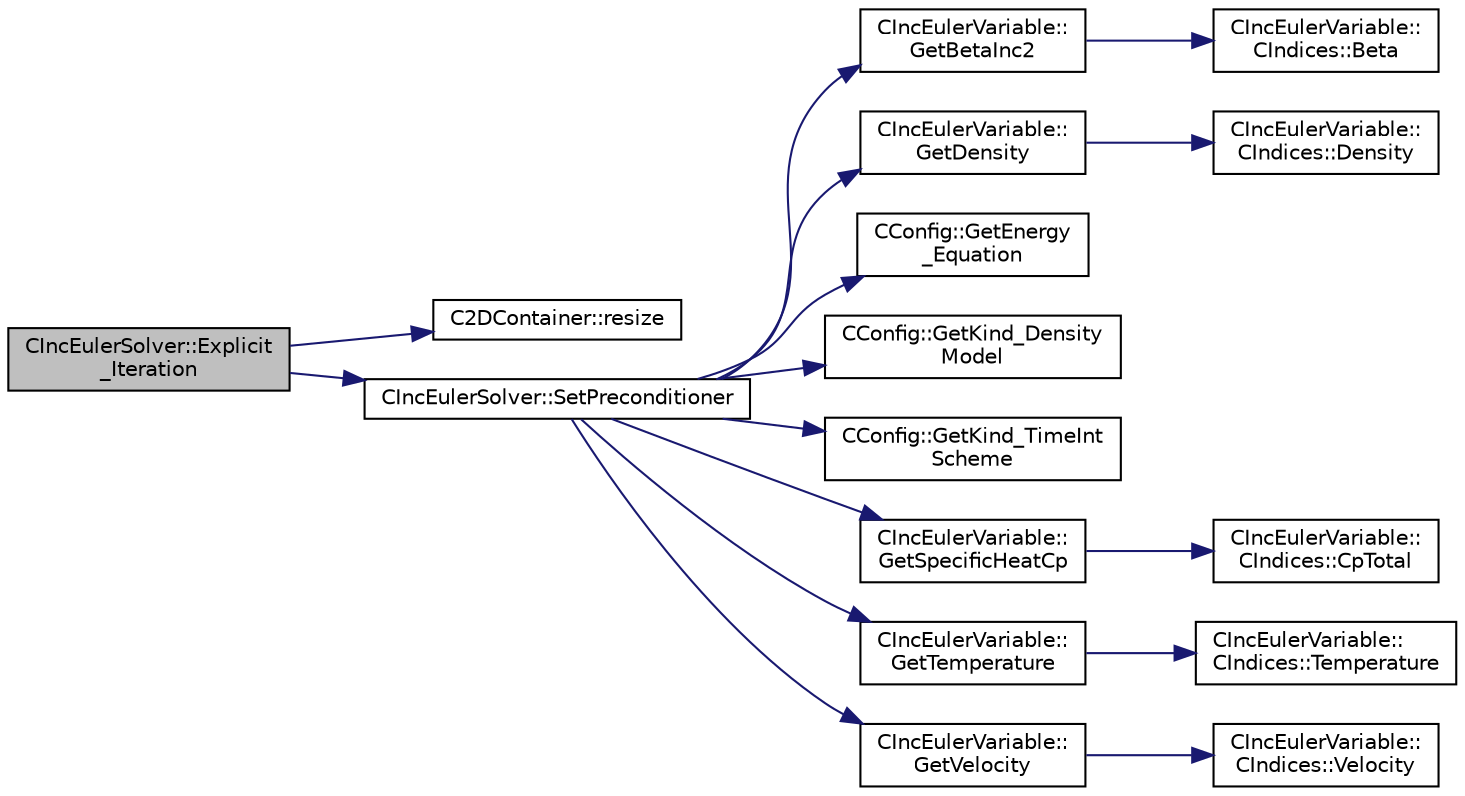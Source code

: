 digraph "CIncEulerSolver::Explicit_Iteration"
{
 // LATEX_PDF_SIZE
  edge [fontname="Helvetica",fontsize="10",labelfontname="Helvetica",labelfontsize="10"];
  node [fontname="Helvetica",fontsize="10",shape=record];
  rankdir="LR";
  Node1 [label="CIncEulerSolver::Explicit\l_Iteration",height=0.2,width=0.4,color="black", fillcolor="grey75", style="filled", fontcolor="black",tooltip="Generic implementation of explicit iterations with preconditioner."];
  Node1 -> Node2 [color="midnightblue",fontsize="10",style="solid",fontname="Helvetica"];
  Node2 [label="C2DContainer::resize",height=0.2,width=0.4,color="black", fillcolor="white", style="filled",URL="$classC2DContainer.html#adefb48b593f76aa322e228fea8f76127",tooltip="Request a change of size."];
  Node1 -> Node3 [color="midnightblue",fontsize="10",style="solid",fontname="Helvetica"];
  Node3 [label="CIncEulerSolver::SetPreconditioner",height=0.2,width=0.4,color="black", fillcolor="white", style="filled",URL="$classCIncEulerSolver.html#ae72d37b6d7dd9749ff27a38f63f6696c",tooltip="Compute the preconditioner for low-Mach flows."];
  Node3 -> Node4 [color="midnightblue",fontsize="10",style="solid",fontname="Helvetica"];
  Node4 [label="CIncEulerVariable::\lGetBetaInc2",height=0.2,width=0.4,color="black", fillcolor="white", style="filled",URL="$classCIncEulerVariable.html#aadb29c1a48fc3c3209bbafc1dabae27c",tooltip="Get the value of beta squared for the incompressible flow."];
  Node4 -> Node5 [color="midnightblue",fontsize="10",style="solid",fontname="Helvetica"];
  Node5 [label="CIncEulerVariable::\lCIndices::Beta",height=0.2,width=0.4,color="black", fillcolor="white", style="filled",URL="$structCIncEulerVariable_1_1CIndices.html#a69f0c865a98ba0fe2eff6a1947e32698",tooltip=" "];
  Node3 -> Node6 [color="midnightblue",fontsize="10",style="solid",fontname="Helvetica"];
  Node6 [label="CIncEulerVariable::\lGetDensity",height=0.2,width=0.4,color="black", fillcolor="white", style="filled",URL="$classCIncEulerVariable.html#aa5971e35e634b8d768d369dead2b9ffc",tooltip="Get the density of the flow."];
  Node6 -> Node7 [color="midnightblue",fontsize="10",style="solid",fontname="Helvetica"];
  Node7 [label="CIncEulerVariable::\lCIndices::Density",height=0.2,width=0.4,color="black", fillcolor="white", style="filled",URL="$structCIncEulerVariable_1_1CIndices.html#a7b8b28034fc6726b61e866950d033e5e",tooltip=" "];
  Node3 -> Node8 [color="midnightblue",fontsize="10",style="solid",fontname="Helvetica"];
  Node8 [label="CConfig::GetEnergy\l_Equation",height=0.2,width=0.4,color="black", fillcolor="white", style="filled",URL="$classCConfig.html#a085accf5825cdba0219fc734f4fadb8c",tooltip="Flag for whether to solve the energy equation for incompressible flows."];
  Node3 -> Node9 [color="midnightblue",fontsize="10",style="solid",fontname="Helvetica"];
  Node9 [label="CConfig::GetKind_Density\lModel",height=0.2,width=0.4,color="black", fillcolor="white", style="filled",URL="$classCConfig.html#adb4db1f11f1744bc75495a978c6c74a6",tooltip="Option to define the density model for incompressible flows."];
  Node3 -> Node10 [color="midnightblue",fontsize="10",style="solid",fontname="Helvetica"];
  Node10 [label="CConfig::GetKind_TimeInt\lScheme",height=0.2,width=0.4,color="black", fillcolor="white", style="filled",URL="$classCConfig.html#ad16f71356f146b530fb1fbb45444525c",tooltip="Get the kind of time integration method."];
  Node3 -> Node11 [color="midnightblue",fontsize="10",style="solid",fontname="Helvetica"];
  Node11 [label="CIncEulerVariable::\lGetSpecificHeatCp",height=0.2,width=0.4,color="black", fillcolor="white", style="filled",URL="$classCIncEulerVariable.html#aadff9ad2450ca12ecea825239db89d06",tooltip="Get the specific heat at constant P of the flow."];
  Node11 -> Node12 [color="midnightblue",fontsize="10",style="solid",fontname="Helvetica"];
  Node12 [label="CIncEulerVariable::\lCIndices::CpTotal",height=0.2,width=0.4,color="black", fillcolor="white", style="filled",URL="$structCIncEulerVariable_1_1CIndices.html#a252540b958652e00180782c5b8fba67d",tooltip=" "];
  Node3 -> Node13 [color="midnightblue",fontsize="10",style="solid",fontname="Helvetica"];
  Node13 [label="CIncEulerVariable::\lGetTemperature",height=0.2,width=0.4,color="black", fillcolor="white", style="filled",URL="$classCIncEulerVariable.html#a83ea0fb80f729e0636702cb9ad8f9fac",tooltip="Get the temperature of the flow."];
  Node13 -> Node14 [color="midnightblue",fontsize="10",style="solid",fontname="Helvetica"];
  Node14 [label="CIncEulerVariable::\lCIndices::Temperature",height=0.2,width=0.4,color="black", fillcolor="white", style="filled",URL="$structCIncEulerVariable_1_1CIndices.html#a55fe19cf0b294badce187f381362558c",tooltip=" "];
  Node3 -> Node15 [color="midnightblue",fontsize="10",style="solid",fontname="Helvetica"];
  Node15 [label="CIncEulerVariable::\lGetVelocity",height=0.2,width=0.4,color="black", fillcolor="white", style="filled",URL="$classCIncEulerVariable.html#ab8a0bc37de1ef84311928bb426263f7a",tooltip="Get the velocity of the flow."];
  Node15 -> Node16 [color="midnightblue",fontsize="10",style="solid",fontname="Helvetica"];
  Node16 [label="CIncEulerVariable::\lCIndices::Velocity",height=0.2,width=0.4,color="black", fillcolor="white", style="filled",URL="$structCIncEulerVariable_1_1CIndices.html#a7647384f74834ba66cdeb1e4a54853da",tooltip=" "];
}
